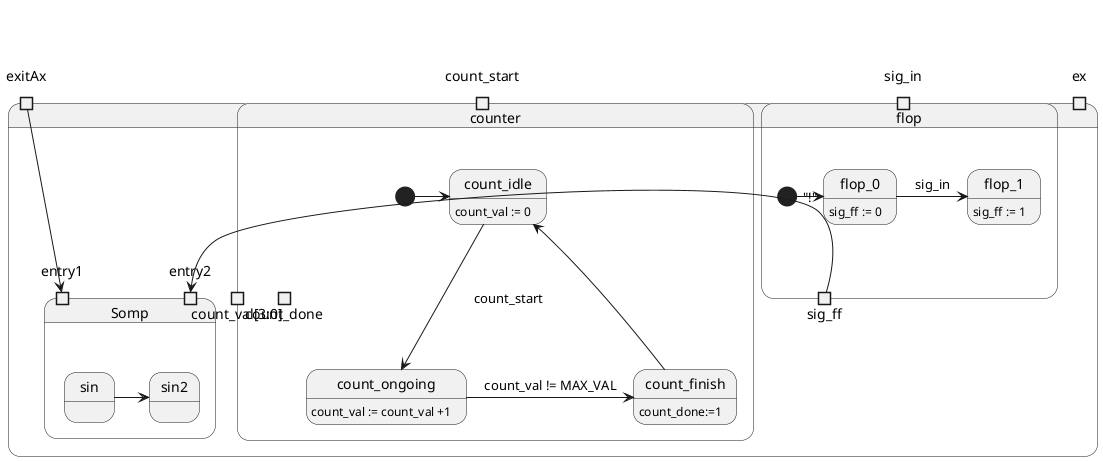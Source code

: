 {
  "sha1": "p2qgxgibl2dimv36scrrq5pyj8m4zqz",
  "insertion": {
    "when": "2024-06-04T17:28:40.643Z",
    "url": "https://github.com/plantuml/plantuml/issues/1101",
    "user": "plantuml@gmail.com"
  }
}
@startuml

state module {
state Somp {
  state entry1 <<inputPin>>
  state entry2 <<inputPin>>
  state sin
  sin -> sin2
}

state flop{
  state sig_in <<inputPin>>
  state sig_ff <<outputPin>>
  state flop_0: sig_ff := 0
  state flop_1: sig_ff := 1
  [*] -> flop_0
  flop_0 -> flop_1 : sig_in
  
}

state counter{
  state count_start <<inputPin>>
  state count_done <<outputPin>>  
  state "count_val[3:0]" <<outputPin>>  
  [*] -> count_idle
  count_idle --> count_ongoing: count_start
  state count_idle: count_val := 0
  state count_ongoing: count_val := count_val +1
  count_ongoing -> count_finish: count_val != MAX_VAL
  state count_finish: count_done:=1
  count_finish -> count_idle

}
state ex <<inputPin>>
state exitAx <<inputPin>>

exitAx --> entry1
sig_ff -> entry2 : "!" 


}
@enduml
